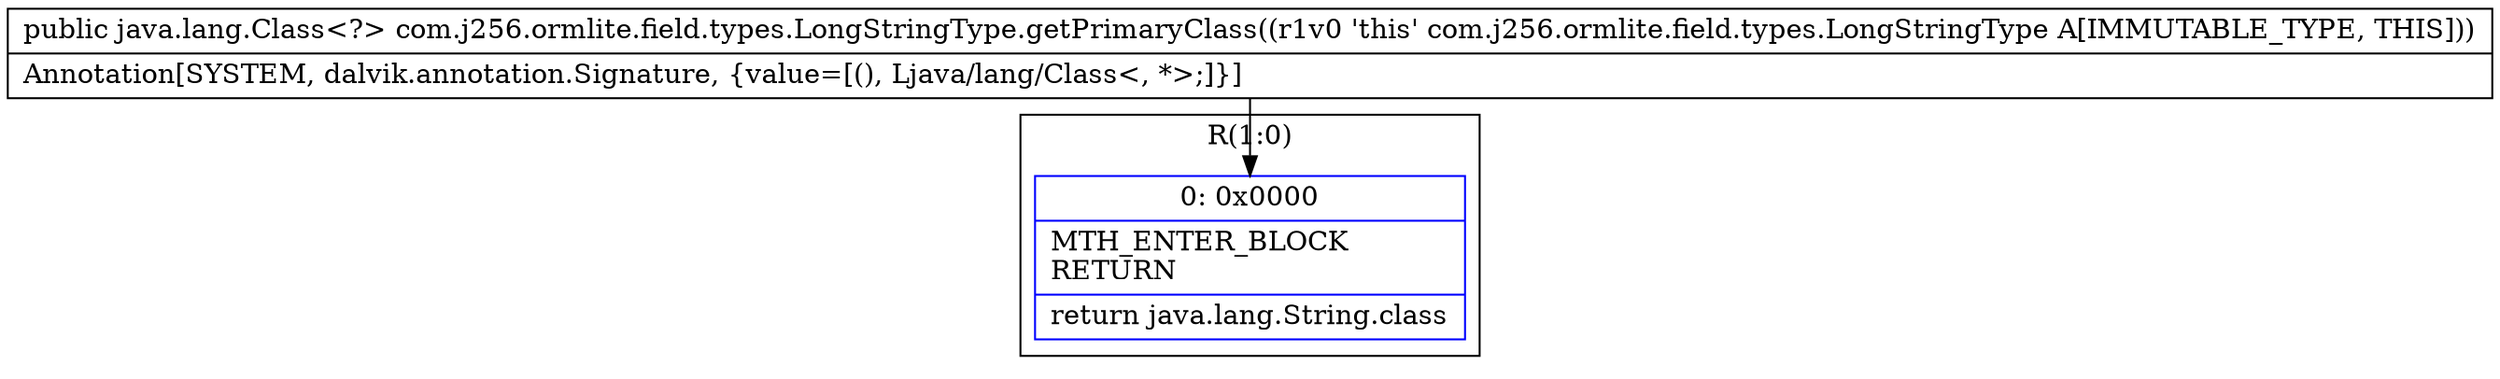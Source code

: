digraph "CFG forcom.j256.ormlite.field.types.LongStringType.getPrimaryClass()Ljava\/lang\/Class;" {
subgraph cluster_Region_1592499209 {
label = "R(1:0)";
node [shape=record,color=blue];
Node_0 [shape=record,label="{0\:\ 0x0000|MTH_ENTER_BLOCK\lRETURN\l|return java.lang.String.class\l}"];
}
MethodNode[shape=record,label="{public java.lang.Class\<?\> com.j256.ormlite.field.types.LongStringType.getPrimaryClass((r1v0 'this' com.j256.ormlite.field.types.LongStringType A[IMMUTABLE_TYPE, THIS]))  | Annotation[SYSTEM, dalvik.annotation.Signature, \{value=[(), Ljava\/lang\/Class\<, *\>;]\}]\l}"];
MethodNode -> Node_0;
}

